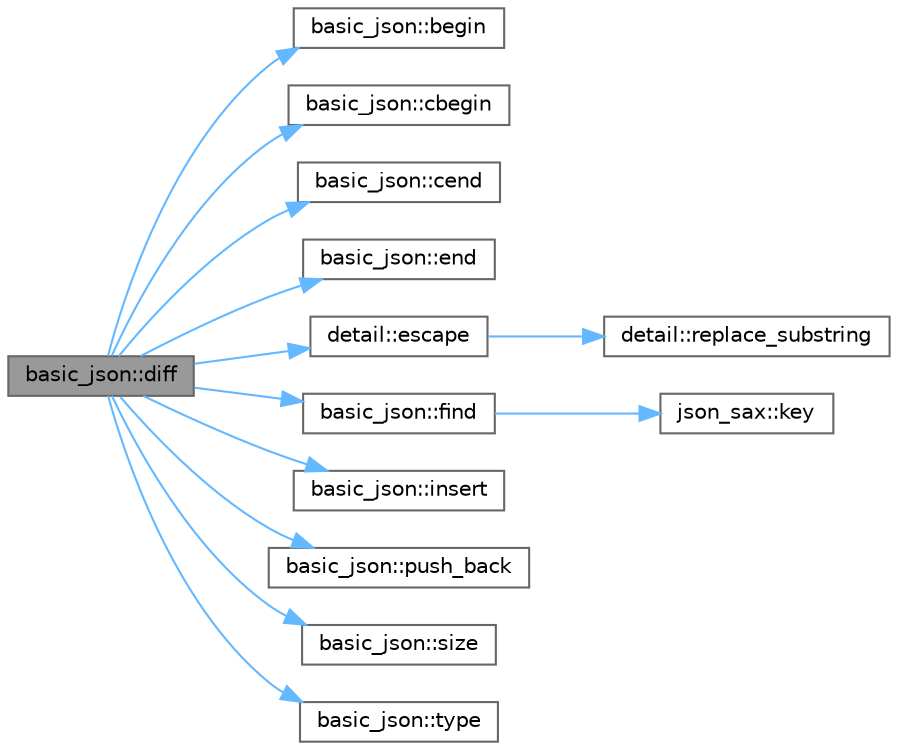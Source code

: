 digraph "basic_json::diff"
{
 // LATEX_PDF_SIZE
  bgcolor="transparent";
  edge [fontname=Helvetica,fontsize=10,labelfontname=Helvetica,labelfontsize=10];
  node [fontname=Helvetica,fontsize=10,shape=box,height=0.2,width=0.4];
  rankdir="LR";
  Node1 [id="Node000001",label="basic_json::diff",height=0.2,width=0.4,color="gray40", fillcolor="grey60", style="filled", fontcolor="black",tooltip="creates a diff as a JSON patch"];
  Node1 -> Node2 [id="edge13_Node000001_Node000002",color="steelblue1",style="solid",tooltip=" "];
  Node2 [id="Node000002",label="basic_json::begin",height=0.2,width=0.4,color="grey40", fillcolor="white", style="filled",URL="$classbasic__json.html#a5251a08382864af52c854fca1bdba61c",tooltip="returns an iterator to the first element"];
  Node1 -> Node3 [id="edge14_Node000001_Node000003",color="steelblue1",style="solid",tooltip=" "];
  Node3 [id="Node000003",label="basic_json::cbegin",height=0.2,width=0.4,color="grey40", fillcolor="white", style="filled",URL="$classbasic__json.html#a9ab2ece6530b3b2be5b876f80c68dc78",tooltip="returns a const iterator to the first element"];
  Node1 -> Node4 [id="edge15_Node000001_Node000004",color="steelblue1",style="solid",tooltip=" "];
  Node4 [id="Node000004",label="basic_json::cend",height=0.2,width=0.4,color="grey40", fillcolor="white", style="filled",URL="$classbasic__json.html#a57c63700f006c54624eb2433ec6526b0",tooltip="returns an iterator to one past the last element"];
  Node1 -> Node5 [id="edge16_Node000001_Node000005",color="steelblue1",style="solid",tooltip=" "];
  Node5 [id="Node000005",label="basic_json::end",height=0.2,width=0.4,color="grey40", fillcolor="white", style="filled",URL="$classbasic__json.html#a4dbc83213b31a171aa8ba65ff00fa954",tooltip="returns an iterator to one past the last element"];
  Node1 -> Node6 [id="edge17_Node000001_Node000006",color="steelblue1",style="solid",tooltip=" "];
  Node6 [id="Node000006",label="detail::escape",height=0.2,width=0.4,color="grey40", fillcolor="white", style="filled",URL="$namespacedetail.html#af2a9ce4740e0b45d33129e2c8e53a0a8",tooltip="string escaping as described in RFC 6901 (Sect. 4)"];
  Node6 -> Node7 [id="edge18_Node000006_Node000007",color="steelblue1",style="solid",tooltip=" "];
  Node7 [id="Node000007",label="detail::replace_substring",height=0.2,width=0.4,color="grey40", fillcolor="white", style="filled",URL="$namespacedetail.html#a6fd295e53b1dd4f46e235e6afee26d5e",tooltip="replace all occurrences of a substring by another string"];
  Node1 -> Node8 [id="edge19_Node000001_Node000008",color="steelblue1",style="solid",tooltip=" "];
  Node8 [id="Node000008",label="basic_json::find",height=0.2,width=0.4,color="grey40", fillcolor="white", style="filled",URL="$classbasic__json.html#a727e3cfb5a874314d8deb12cb53a8105",tooltip="find an element in a JSON object"];
  Node8 -> Node9 [id="edge20_Node000008_Node000009",color="steelblue1",style="solid",tooltip=" "];
  Node9 [id="Node000009",label="json_sax::key",height=0.2,width=0.4,color="grey40", fillcolor="white", style="filled",URL="$structjson__sax.html#a3355ecd7e3e9806dcb80b2f8842b82ce",tooltip="an object key was read"];
  Node1 -> Node10 [id="edge21_Node000001_Node000010",color="steelblue1",style="solid",tooltip=" "];
  Node10 [id="Node000010",label="basic_json::insert",height=0.2,width=0.4,color="grey40", fillcolor="white", style="filled",URL="$classbasic__json.html#a7f3817060c2bec896a99cb2c236b9c27",tooltip="inserts element into array"];
  Node1 -> Node11 [id="edge22_Node000001_Node000011",color="steelblue1",style="solid",tooltip=" "];
  Node11 [id="Node000011",label="basic_json::push_back",height=0.2,width=0.4,color="grey40", fillcolor="white", style="filled",URL="$classbasic__json.html#a3d13acce4e49e0d5ee768643a7b89010",tooltip="add an object to an array"];
  Node1 -> Node12 [id="edge23_Node000001_Node000012",color="steelblue1",style="solid",tooltip=" "];
  Node12 [id="Node000012",label="basic_json::size",height=0.2,width=0.4,color="grey40", fillcolor="white", style="filled",URL="$classbasic__json.html#a086cbfd1ad4ba83a8127c87467a92f47",tooltip="returns the number of elements"];
  Node1 -> Node13 [id="edge24_Node000001_Node000013",color="steelblue1",style="solid",tooltip=" "];
  Node13 [id="Node000013",label="basic_json::type",height=0.2,width=0.4,color="grey40", fillcolor="white", style="filled",URL="$classbasic__json.html#ac5e52dbb3cb4e9fcabd1b88c37985aef",tooltip="return the type of the JSON value (explicit)"];
}
